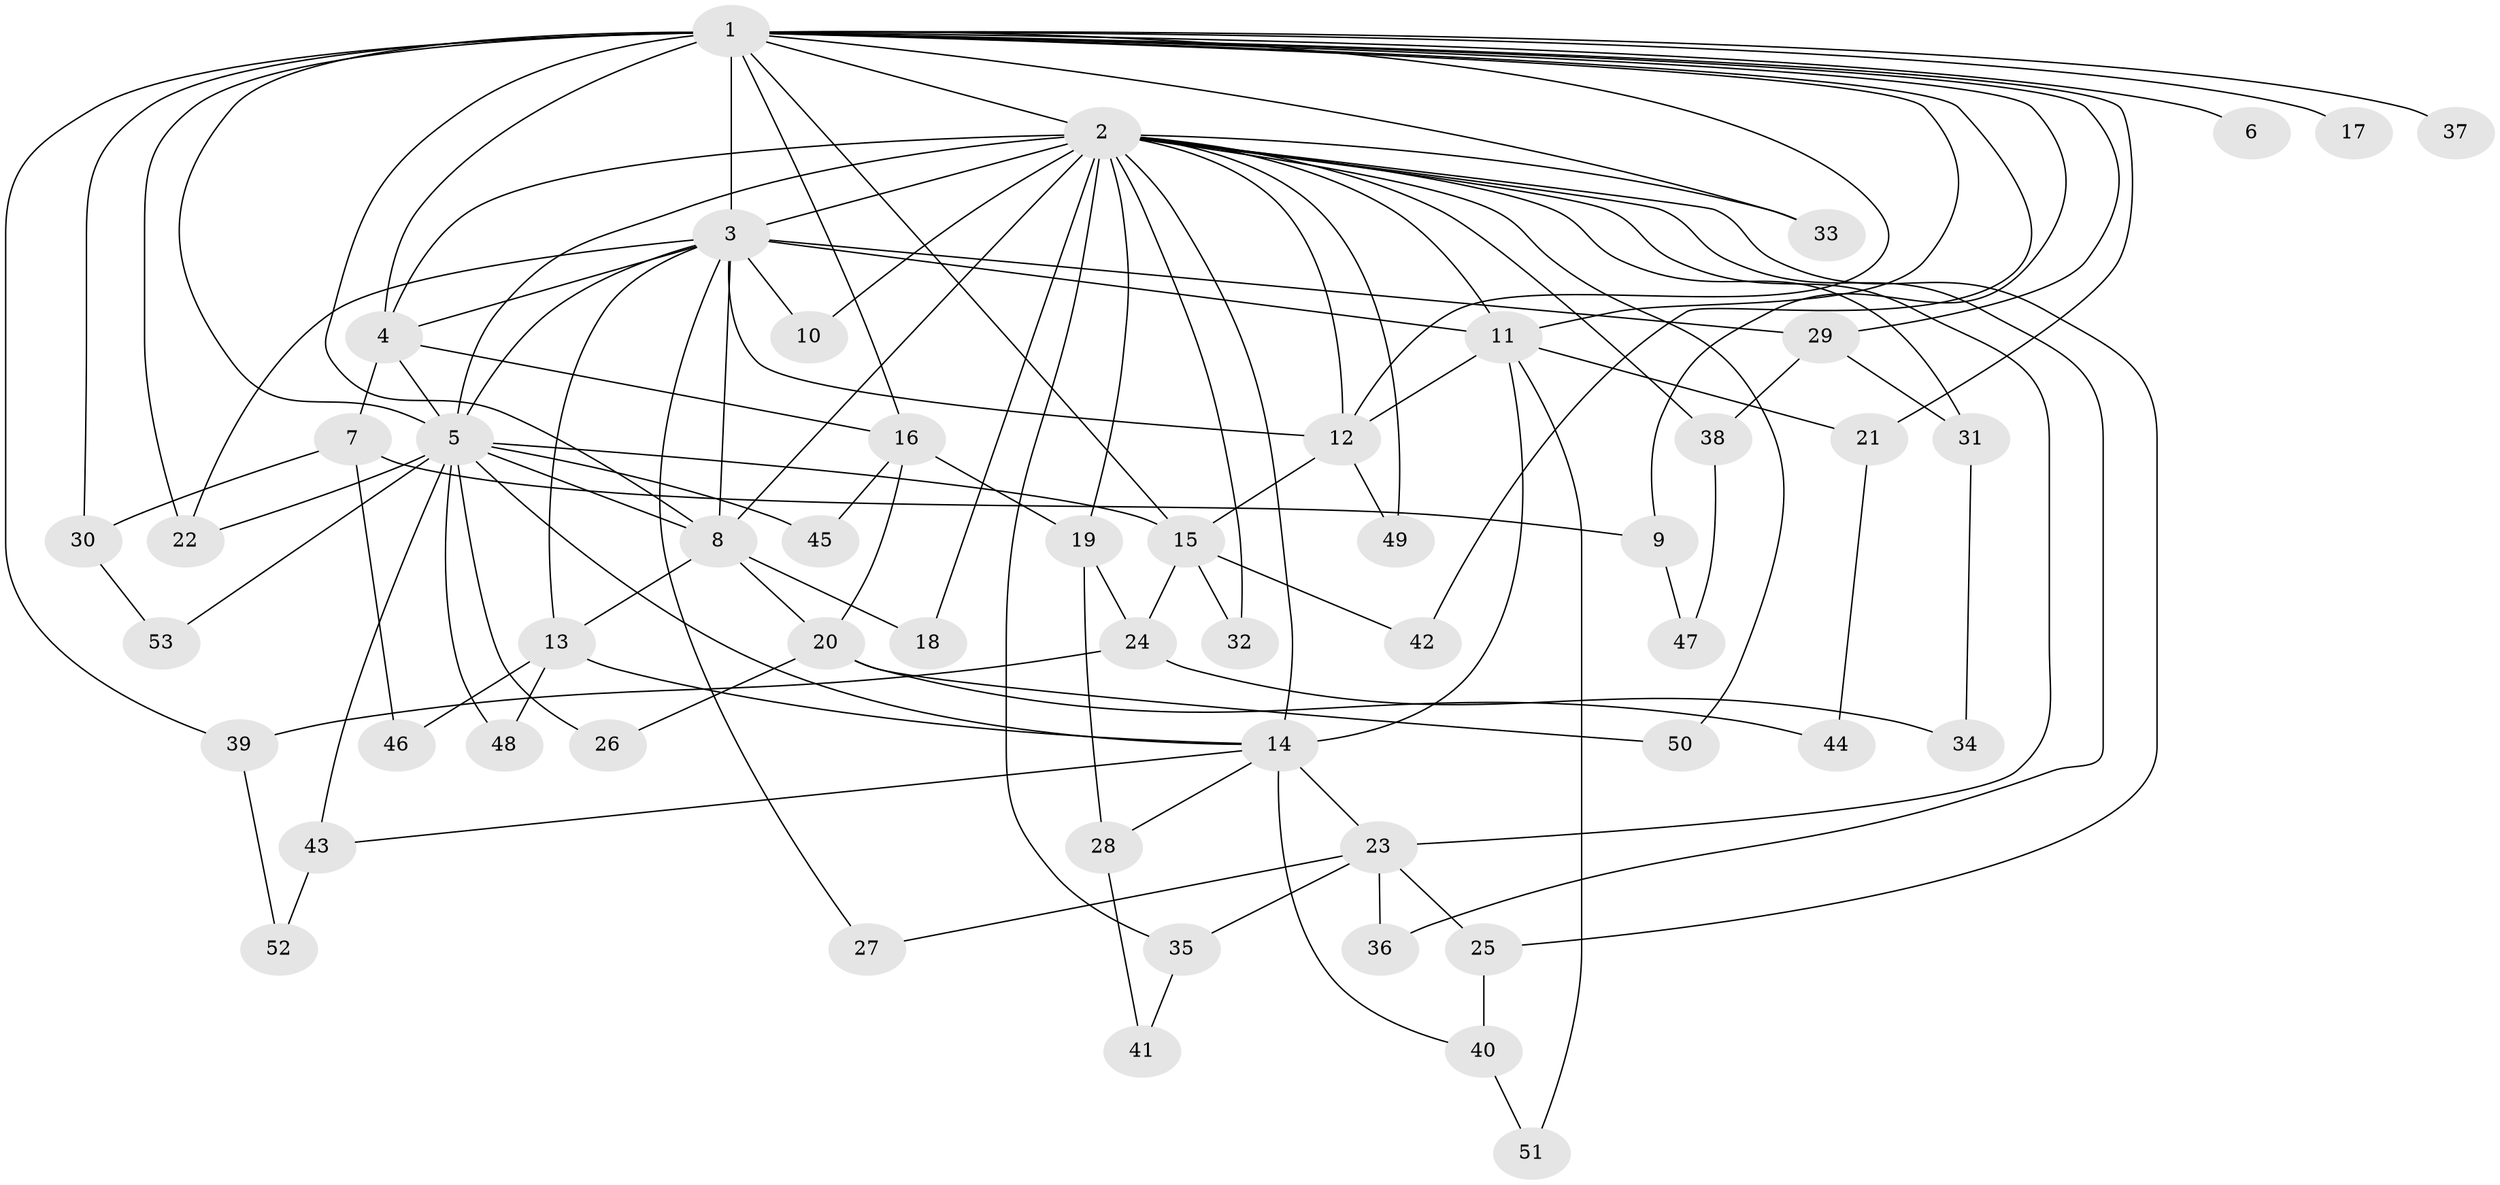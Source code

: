 // original degree distribution, {15: 0.02666666666666667, 29: 0.013333333333333334, 10: 0.013333333333333334, 11: 0.013333333333333334, 13: 0.013333333333333334, 12: 0.013333333333333334, 19: 0.013333333333333334, 17: 0.013333333333333334, 20: 0.013333333333333334, 2: 0.4666666666666667, 5: 0.05333333333333334, 6: 0.04, 4: 0.05333333333333334, 3: 0.22666666666666666, 7: 0.02666666666666667}
// Generated by graph-tools (version 1.1) at 2025/49/03/04/25 22:49:17]
// undirected, 53 vertices, 111 edges
graph export_dot {
  node [color=gray90,style=filled];
  1;
  2;
  3;
  4;
  5;
  6;
  7;
  8;
  9;
  10;
  11;
  12;
  13;
  14;
  15;
  16;
  17;
  18;
  19;
  20;
  21;
  22;
  23;
  24;
  25;
  26;
  27;
  28;
  29;
  30;
  31;
  32;
  33;
  34;
  35;
  36;
  37;
  38;
  39;
  40;
  41;
  42;
  43;
  44;
  45;
  46;
  47;
  48;
  49;
  50;
  51;
  52;
  53;
  1 -- 2 [weight=6.0];
  1 -- 3 [weight=10.0];
  1 -- 4 [weight=7.0];
  1 -- 5 [weight=5.0];
  1 -- 6 [weight=1.0];
  1 -- 8 [weight=1.0];
  1 -- 9 [weight=1.0];
  1 -- 11 [weight=1.0];
  1 -- 12 [weight=1.0];
  1 -- 15 [weight=1.0];
  1 -- 16 [weight=1.0];
  1 -- 17 [weight=2.0];
  1 -- 21 [weight=1.0];
  1 -- 22 [weight=1.0];
  1 -- 29 [weight=1.0];
  1 -- 30 [weight=1.0];
  1 -- 33 [weight=1.0];
  1 -- 37 [weight=1.0];
  1 -- 39 [weight=1.0];
  1 -- 42 [weight=1.0];
  2 -- 3 [weight=3.0];
  2 -- 4 [weight=1.0];
  2 -- 5 [weight=1.0];
  2 -- 8 [weight=1.0];
  2 -- 10 [weight=1.0];
  2 -- 11 [weight=1.0];
  2 -- 12 [weight=2.0];
  2 -- 14 [weight=1.0];
  2 -- 18 [weight=1.0];
  2 -- 19 [weight=1.0];
  2 -- 23 [weight=1.0];
  2 -- 25 [weight=1.0];
  2 -- 31 [weight=1.0];
  2 -- 32 [weight=1.0];
  2 -- 33 [weight=1.0];
  2 -- 35 [weight=1.0];
  2 -- 36 [weight=1.0];
  2 -- 38 [weight=1.0];
  2 -- 49 [weight=1.0];
  2 -- 50 [weight=1.0];
  3 -- 4 [weight=2.0];
  3 -- 5 [weight=3.0];
  3 -- 8 [weight=1.0];
  3 -- 10 [weight=1.0];
  3 -- 11 [weight=1.0];
  3 -- 12 [weight=5.0];
  3 -- 13 [weight=1.0];
  3 -- 22 [weight=1.0];
  3 -- 27 [weight=1.0];
  3 -- 29 [weight=1.0];
  4 -- 5 [weight=2.0];
  4 -- 7 [weight=1.0];
  4 -- 16 [weight=1.0];
  5 -- 8 [weight=1.0];
  5 -- 14 [weight=1.0];
  5 -- 15 [weight=1.0];
  5 -- 22 [weight=1.0];
  5 -- 26 [weight=1.0];
  5 -- 43 [weight=1.0];
  5 -- 45 [weight=1.0];
  5 -- 48 [weight=1.0];
  5 -- 53 [weight=1.0];
  7 -- 9 [weight=1.0];
  7 -- 30 [weight=1.0];
  7 -- 46 [weight=1.0];
  8 -- 13 [weight=1.0];
  8 -- 18 [weight=1.0];
  8 -- 20 [weight=1.0];
  9 -- 47 [weight=1.0];
  11 -- 12 [weight=1.0];
  11 -- 14 [weight=1.0];
  11 -- 21 [weight=1.0];
  11 -- 51 [weight=1.0];
  12 -- 15 [weight=1.0];
  12 -- 49 [weight=1.0];
  13 -- 14 [weight=1.0];
  13 -- 46 [weight=1.0];
  13 -- 48 [weight=1.0];
  14 -- 23 [weight=1.0];
  14 -- 28 [weight=1.0];
  14 -- 40 [weight=1.0];
  14 -- 43 [weight=1.0];
  15 -- 24 [weight=1.0];
  15 -- 32 [weight=1.0];
  15 -- 42 [weight=1.0];
  16 -- 19 [weight=1.0];
  16 -- 20 [weight=1.0];
  16 -- 45 [weight=1.0];
  19 -- 24 [weight=1.0];
  19 -- 28 [weight=1.0];
  20 -- 26 [weight=1.0];
  20 -- 44 [weight=1.0];
  20 -- 50 [weight=1.0];
  21 -- 44 [weight=1.0];
  23 -- 25 [weight=1.0];
  23 -- 27 [weight=1.0];
  23 -- 35 [weight=1.0];
  23 -- 36 [weight=1.0];
  24 -- 34 [weight=1.0];
  24 -- 39 [weight=1.0];
  25 -- 40 [weight=1.0];
  28 -- 41 [weight=1.0];
  29 -- 31 [weight=1.0];
  29 -- 38 [weight=1.0];
  30 -- 53 [weight=1.0];
  31 -- 34 [weight=1.0];
  35 -- 41 [weight=1.0];
  38 -- 47 [weight=1.0];
  39 -- 52 [weight=1.0];
  40 -- 51 [weight=1.0];
  43 -- 52 [weight=1.0];
}
